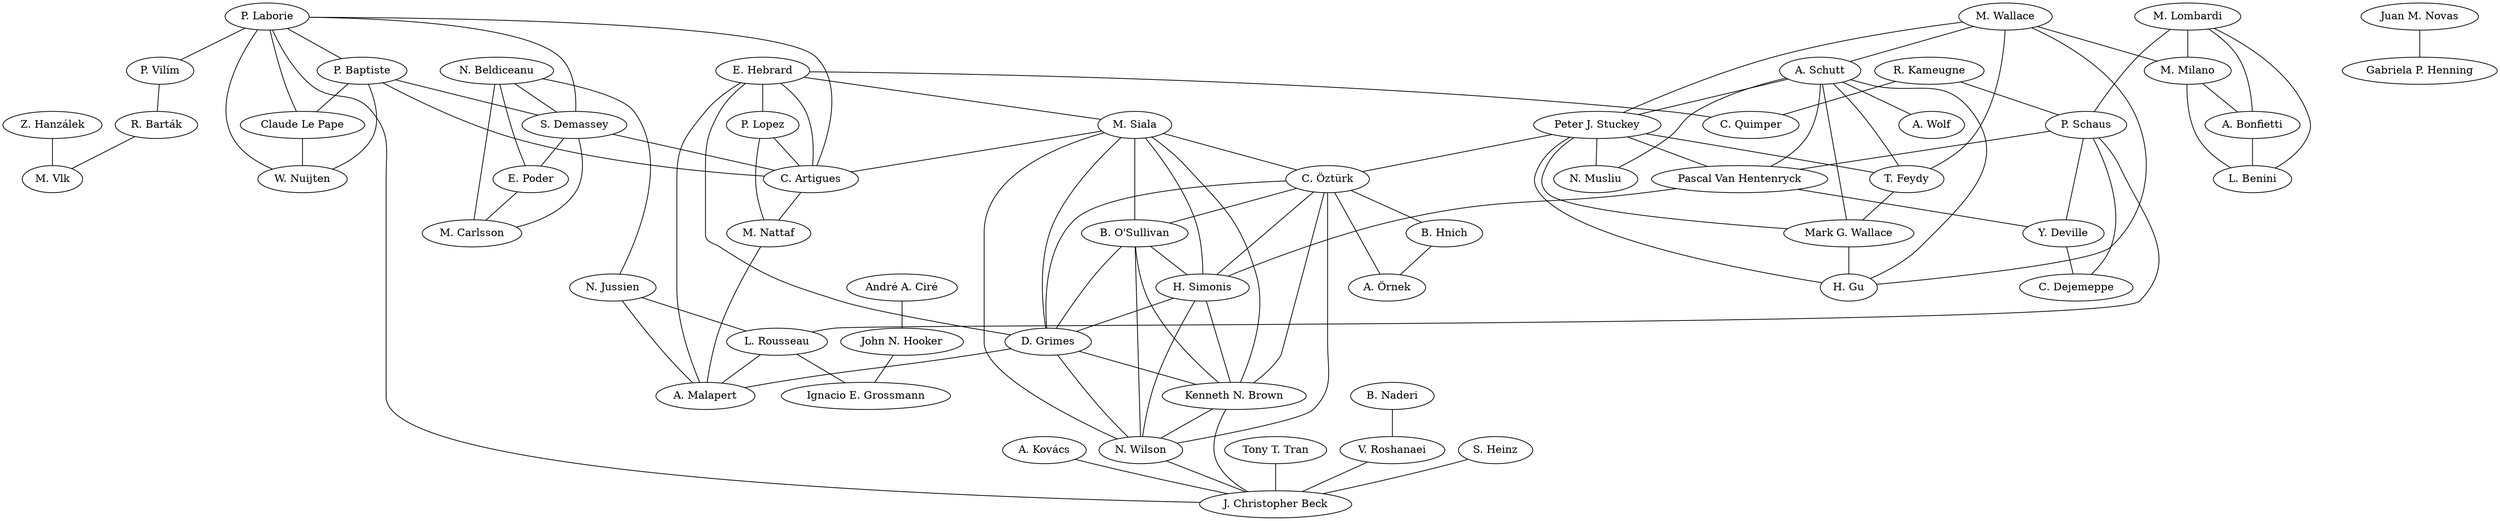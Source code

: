 strict graph coauth {
a314 [label="M. Vlk"]
a155 [label="T. Feydy"]
a144 [label="M. Milano"]
a125 [label="A. Schutt"]
a159 [label="André A. Ciré"]
a332 [label="L. Rousseau"]
a183 [label="D. Grimes"]
a152 [label="Y. Deville"]
a364 [label="E. Poder"]
a121 [label="P. Vilím"]
a156 [label="Mark G. Wallace"]
a51 [label="A. Wolf"]
a388 [label="Ignacio E. Grossmann"]
a89 [label="J. Christopher Beck"]
a165 [label="Claude Le Pape"]
a45 [label="N. Musliu"]
a82 [label="A. Malapert"]
a147 [label="A. Kovács"]
a204 [label="A. Bonfietti"]
a37 [label="C. Quimper"]
a162 [label="John N. Hooker"]
a833 [label="N. Wilson"]
a126 [label="Peter J. Stuckey"]
a246 [label="S. Demassey"]
a806 [label="Tony T. Tran"]
a17 [label="H. Simonis"]
a139 [label="A. Örnek"]
a736 [label="V. Roshanaei"]
a134 [label="S. Heinz"]
a734 [label="B. Naderi"]
a143 [label="M. Lombardi"]
a116 [label="Z. Hanzálek"]
a208 [label="C. Dejemeppe"]
a81 [label="M. Nattaf"]
a530 [label="Juan M. Novas"]
a665 [label="W. Nuijten"]
a223 [label="Kenneth N. Brown"]
a1 [label="E. Hebrard"]
a148 [label="P. Schaus"]
a129 [label="N. Beldiceanu"]
a3 [label="P. Lopez"]
a138 [label="B. Hnich"]
a597 [label="Gabriela P. Henning"]
a248 [label="L. Benini"]
a342 [label="H. Gu"]
a136 [label="C. Öztürk"]
a149 [label="Pascal Van Hentenryck"]
a153 [label="R. Barták"]
a16 [label="B. O'Sullivan"]
a118 [label="P. Laborie"]
a117 [label="M. Wallace"]
a6 [label="C. Artigues"]
a164 [label="P. Baptiste"]
a250 [label="N. Jussien"]
a10 [label="R. Kameugne"]
a91 [label="M. Carlsson"]
a130 [label="M. Siala"]
  a332 -- a82 [weight=2]
   a250 -- a82 [weight=2]
   a250 -- a332 [weight=2]
   a121 -- a153 [weight=2]
   a10 -- a37 [weight=1]
   a143 -- a144 [weight=22]
   a6 -- a81 [weight=4]
   a3 -- a6 [weight=8]
   a3 -- a81 [weight=4]
   a164 -- a165 [weight=6]
   a1 -- a3 [weight=5]
   a118 -- a665 [weight=3]
   a144 -- a204 [weight=9]
   a143 -- a204 [weight=8]
   a125 -- a126 [weight=16]
   a833 -- a89 [weight=3]
   a125 -- a51 [weight=2]
   a152 -- a208 [weight=1]
   a125 -- a155 [weight=8]
   a126 -- a155 [weight=7]
   a530 -- a597 [weight=4]
   a116 -- a314 [weight=4]
   a1 -- a6 [weight=5]
   a806 -- a89 [weight=9]
   a1 -- a130 [weight=1]
   a130 -- a6 [weight=1]
   a1 -- a183 [weight=4]
   a125 -- a156 [weight=6]
   a126 -- a156 [weight=7]
   a155 -- a156 [weight=4]
   a144 -- a248 [weight=13]
   a734 -- a736 [weight=3]
   a16 -- a17 [weight=7]
   a364 -- a91 [weight=2]
   a129 -- a364 [weight=5]
   a129 -- a91 [weight=6]
   a129 -- a246 [weight=1]
   a246 -- a364 [weight=1]
   a246 -- a91 [weight=1]
   a125 -- a342 [weight=3]
   a126 -- a342 [weight=3]
   a118 -- a89 [weight=1]
   a138 -- a139 [weight=3]
   a136 -- a139 [weight=5]
   a136 -- a138 [weight=3]
   a164 -- a6 [weight=1]
   a164 -- a246 [weight=1]
   a118 -- a6 [weight=1]
   a118 -- a164 [weight=2]
   a118 -- a246 [weight=1]
   a246 -- a6 [weight=2]
   a736 -- a89 [weight=1]
   a143 -- a248 [weight=11]
   a147 -- a89 [weight=3]
   a148 -- a152 [weight=3]
   a125 -- a149 [weight=2]
   a126 -- a149 [weight=1]
   a81 -- a82 [weight=3]
   a204 -- a248 [weight=4]
   a118 -- a121 [weight=2]
   a156 -- a342 [weight=2]
   a165 -- a665 [weight=3]
   a1 -- a37 [weight=1]
   a159 -- a162 [weight=2]
   a162 -- a388 [weight=1]
   a117 -- a144 [weight=2]
   a10 -- a148 [weight=1]
   a143 -- a148 [weight=1]
   a16 -- a183 [weight=3]
   a16 -- a223 [weight=2]
   a16 -- a833 [weight=2]
   a136 -- a16 [weight=2]
   a136 -- a183 [weight=2]
   a136 -- a17 [weight=2]
   a136 -- a223 [weight=2]
   a136 -- a833 [weight=2]
   a183 -- a223 [weight=2]
   a183 -- a833 [weight=2]
   a17 -- a183 [weight=3]
   a17 -- a223 [weight=2]
   a17 -- a833 [weight=2]
   a223 -- a833 [weight=2]
   a130 -- a16 [weight=2]
   a130 -- a136 [weight=2]
   a130 -- a183 [weight=2]
   a130 -- a17 [weight=2]
   a130 -- a223 [weight=2]
   a130 -- a833 [weight=2]
   a148 -- a208 [weight=3]
   a223 -- a89 [weight=2]
   a134 -- a89 [weight=3]
   a149 -- a152 [weight=2]
   a148 -- a149 [weight=1]
   a117 -- a125 [weight=2]
   a117 -- a342 [weight=1]
   a153 -- a314 [weight=1]
   a125 -- a45 [weight=1]
   a126 -- a45 [weight=1]
   a149 -- a17 [weight=2]
   a332 -- a388 [weight=1]
   a164 -- a665 [weight=2]
   a118 -- a165 [weight=1]
   a129 -- a250 [weight=1]
   a117 -- a126 [weight=1]
   a117 -- a155 [weight=1]
   a126 -- a136 [weight=1]
   a183 -- a82 [weight=1]
   a1 -- a82 [weight=1]
   a148 -- a332 [weight=1]
 }
